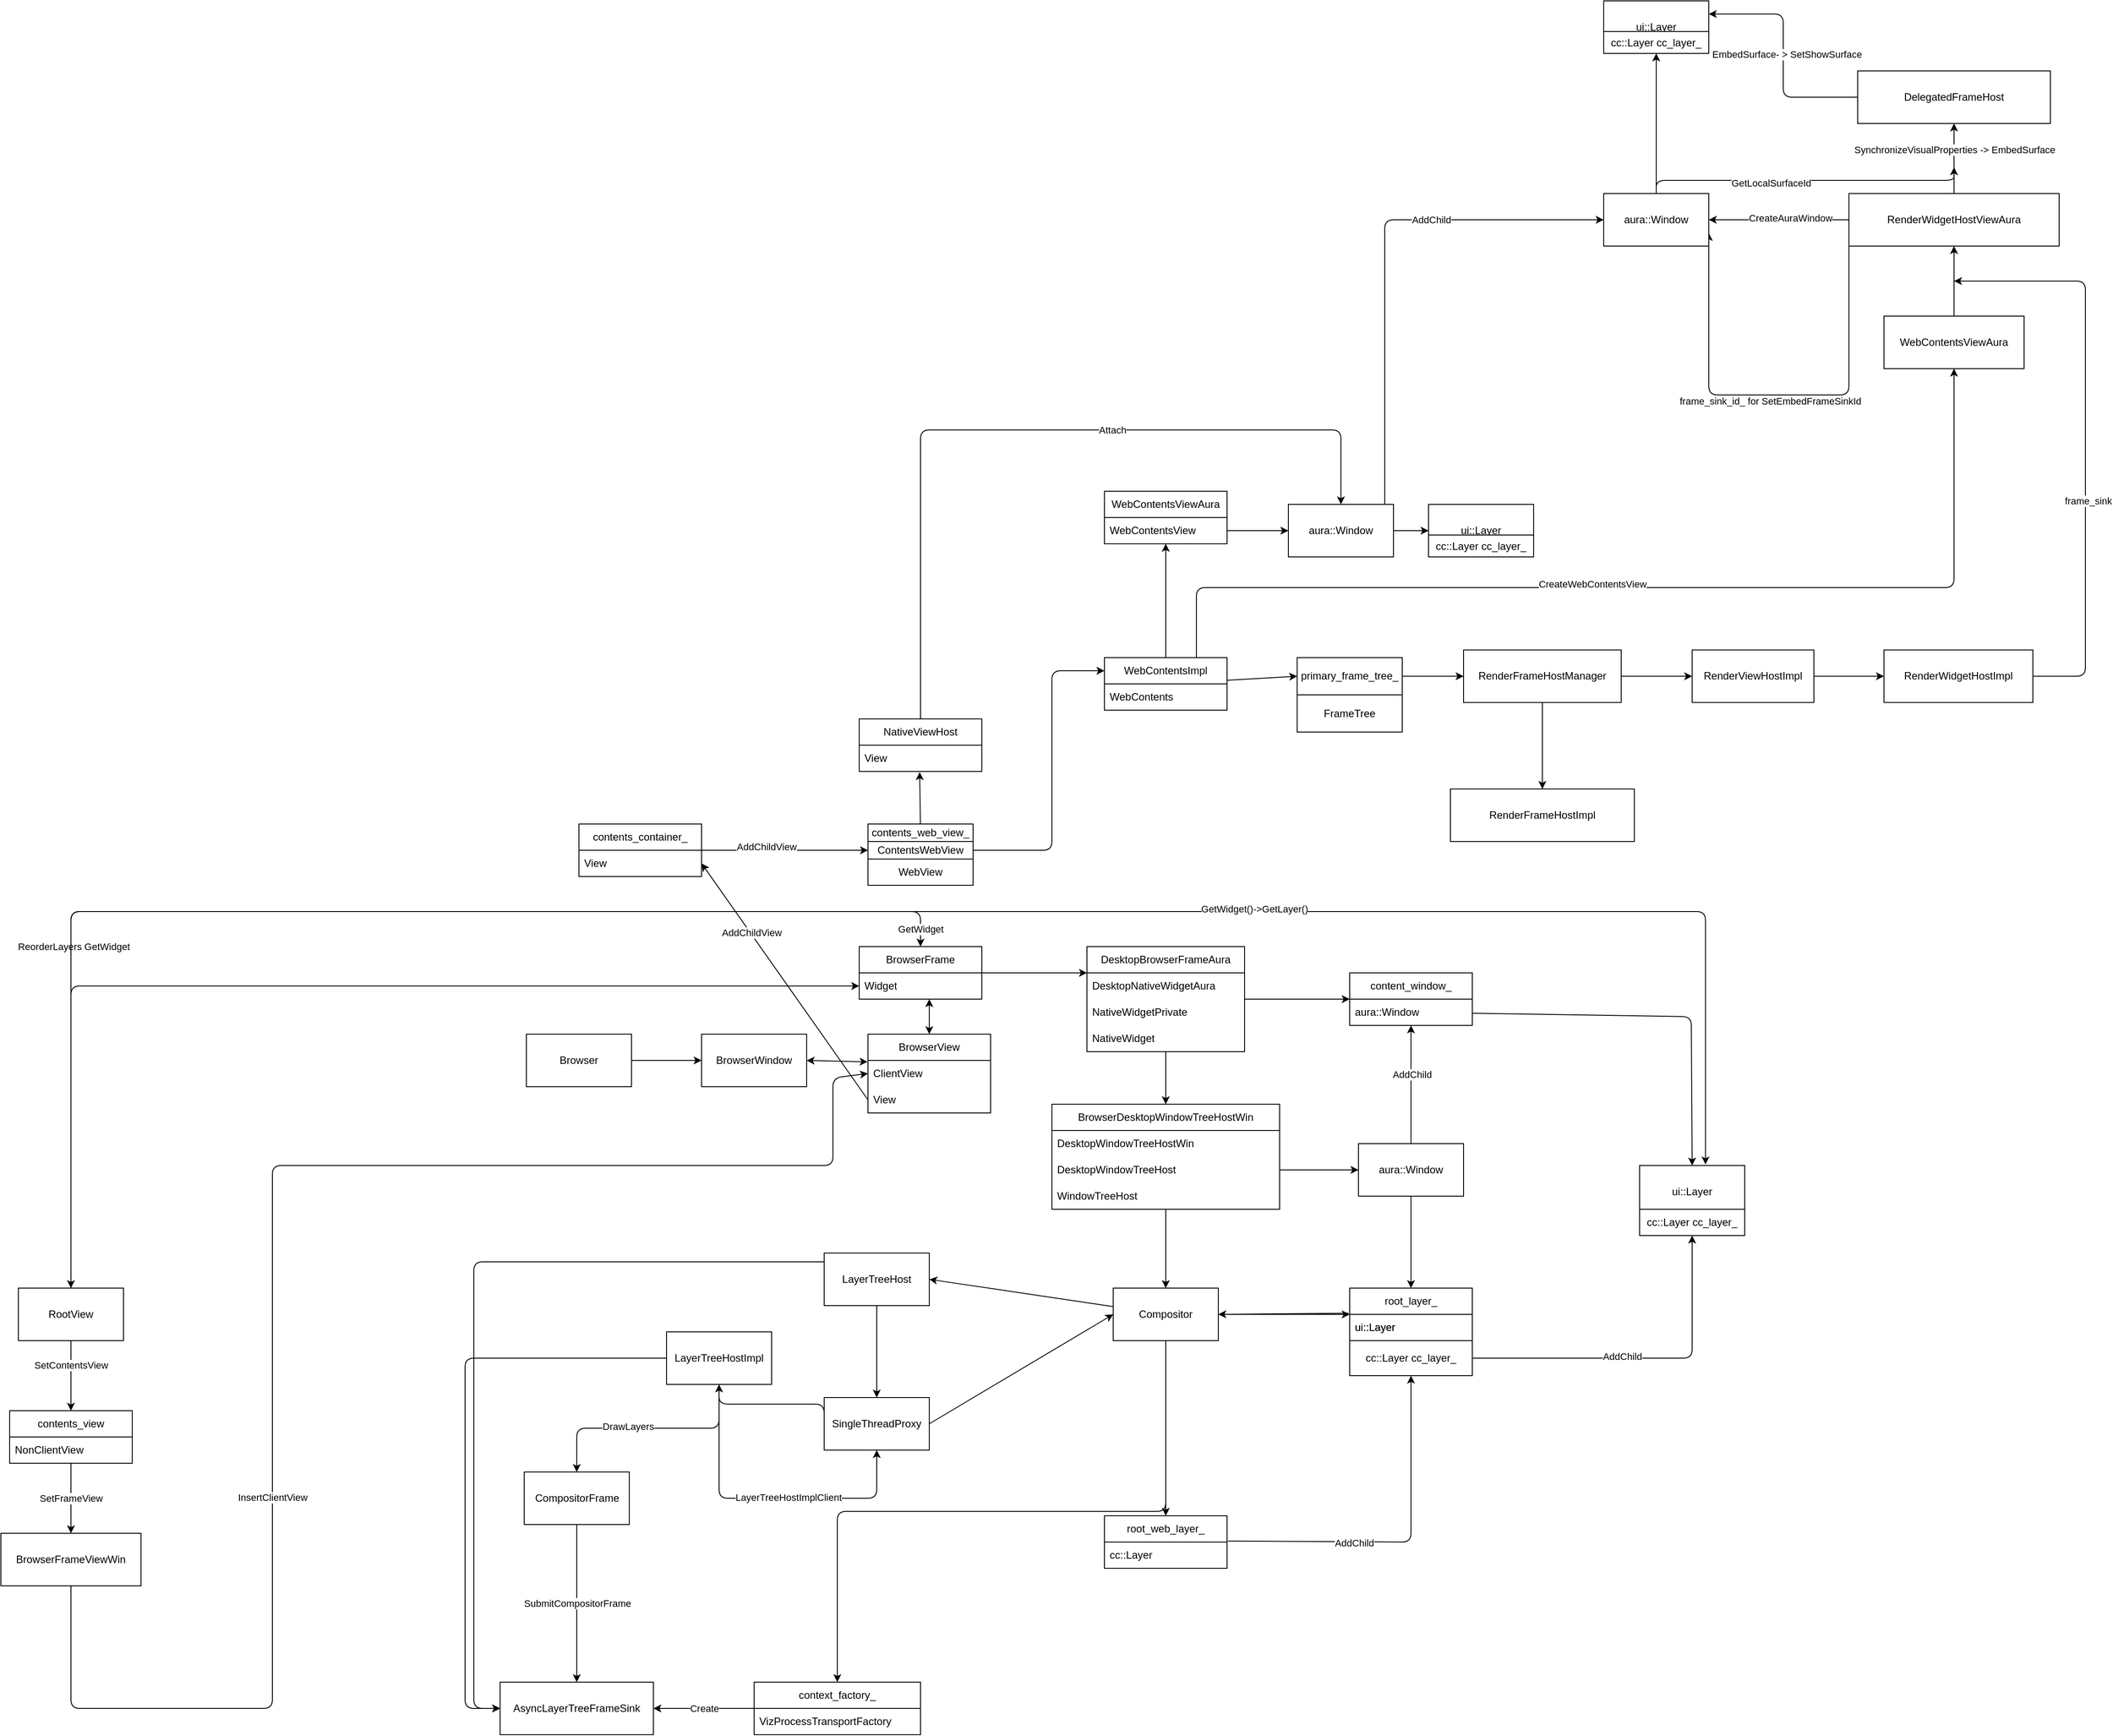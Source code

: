 <mxfile>
    <diagram id="i8oAYvoEwji6KUJwt9vs" name="第 1 页">
        <mxGraphModel dx="2300" dy="2316" grid="1" gridSize="10" guides="1" tooltips="1" connect="1" arrows="1" fold="1" page="1" pageScale="1" pageWidth="827" pageHeight="1169" math="0" shadow="0">
            <root>
                <mxCell id="0"/>
                <mxCell id="1" parent="0"/>
                <mxCell id="2" value="BrowserWindow" style="rounded=0;whiteSpace=wrap;html=1;" parent="1" vertex="1">
                    <mxGeometry x="50" y="170" width="120" height="60" as="geometry"/>
                </mxCell>
                <mxCell id="29" style="edgeStyle=none;html=1;entryX=1;entryY=0.5;entryDx=0;entryDy=0;" parent="1" source="3" target="6" edge="1">
                    <mxGeometry relative="1" as="geometry"/>
                </mxCell>
                <mxCell id="39" style="edgeStyle=none;html=1;" parent="1" source="3" target="35" edge="1">
                    <mxGeometry relative="1" as="geometry"/>
                </mxCell>
                <mxCell id="44" style="edgeStyle=none;html=1;entryX=0.5;entryY=0;entryDx=0;entryDy=0;exitX=0.5;exitY=1;exitDx=0;exitDy=0;" parent="1" source="3" target="40" edge="1">
                    <mxGeometry relative="1" as="geometry">
                        <Array as="points"/>
                    </mxGeometry>
                </mxCell>
                <mxCell id="128" style="edgeStyle=elbowEdgeStyle;elbow=vertical;html=1;" parent="1" source="3" target="123" edge="1">
                    <mxGeometry relative="1" as="geometry"/>
                </mxCell>
                <mxCell id="3" value="Compositor" style="rounded=0;whiteSpace=wrap;html=1;" parent="1" vertex="1">
                    <mxGeometry x="520" y="460" width="120" height="60" as="geometry"/>
                </mxCell>
                <mxCell id="5" value="" style="endArrow=classic;startArrow=classic;html=1;exitX=1;exitY=0.5;exitDx=0;exitDy=0;entryX=-0.003;entryY=0.351;entryDx=0;entryDy=0;entryPerimeter=0;" parent="1" source="2" target="141" edge="1">
                    <mxGeometry width="50" height="50" relative="1" as="geometry">
                        <mxPoint x="340" y="300" as="sourcePoint"/>
                        <mxPoint x="240" y="220" as="targetPoint"/>
                    </mxGeometry>
                </mxCell>
                <mxCell id="32" style="edgeStyle=none;html=1;entryX=0.5;entryY=0;entryDx=0;entryDy=0;" parent="1" source="6" target="31" edge="1">
                    <mxGeometry relative="1" as="geometry"/>
                </mxCell>
                <mxCell id="131" style="edgeStyle=elbowEdgeStyle;elbow=vertical;html=1;" parent="1" source="6" target="129" edge="1">
                    <mxGeometry relative="1" as="geometry">
                        <Array as="points">
                            <mxPoint x="-210" y="430"/>
                            <mxPoint x="50" y="370"/>
                        </Array>
                    </mxGeometry>
                </mxCell>
                <mxCell id="6" value="LayerTreeHost" style="rounded=0;whiteSpace=wrap;html=1;" parent="1" vertex="1">
                    <mxGeometry x="190" y="420" width="120" height="60" as="geometry"/>
                </mxCell>
                <mxCell id="12" value="BrowserFrame" style="swimlane;fontStyle=0;childLayout=stackLayout;horizontal=1;startSize=30;horizontalStack=0;resizeParent=1;resizeParentMax=0;resizeLast=0;collapsible=1;marginBottom=0;whiteSpace=wrap;html=1;" parent="1" vertex="1">
                    <mxGeometry x="230" y="70" width="140" height="60" as="geometry"/>
                </mxCell>
                <mxCell id="13" value="Widget" style="text;strokeColor=none;fillColor=none;align=left;verticalAlign=middle;spacingLeft=4;spacingRight=4;overflow=hidden;points=[[0,0.5],[1,0.5]];portConstraint=eastwest;rotatable=0;whiteSpace=wrap;html=1;" parent="12" vertex="1">
                    <mxGeometry y="30" width="140" height="30" as="geometry"/>
                </mxCell>
                <mxCell id="88" style="edgeStyle=none;html=1;entryX=0.5;entryY=0;entryDx=0;entryDy=0;" parent="1" source="16" target="21" edge="1">
                    <mxGeometry relative="1" as="geometry"/>
                </mxCell>
                <mxCell id="93" style="edgeStyle=none;html=1;entryX=0;entryY=0.5;entryDx=0;entryDy=0;" parent="1" source="16" target="89" edge="1">
                    <mxGeometry relative="1" as="geometry"/>
                </mxCell>
                <mxCell id="16" value="DesktopBrowserFrameAura" style="swimlane;fontStyle=0;childLayout=stackLayout;horizontal=1;startSize=30;horizontalStack=0;resizeParent=1;resizeParentMax=0;resizeLast=0;collapsible=1;marginBottom=0;whiteSpace=wrap;html=1;" parent="1" vertex="1">
                    <mxGeometry x="490" y="70" width="180" height="120" as="geometry"/>
                </mxCell>
                <mxCell id="17" value="DesktopNativeWidgetAura" style="text;strokeColor=none;fillColor=none;align=left;verticalAlign=middle;spacingLeft=4;spacingRight=4;overflow=hidden;points=[[0,0.5],[1,0.5]];portConstraint=eastwest;rotatable=0;whiteSpace=wrap;html=1;" parent="16" vertex="1">
                    <mxGeometry y="30" width="180" height="30" as="geometry"/>
                </mxCell>
                <mxCell id="18" value="NativeWidgetPrivate" style="text;strokeColor=none;fillColor=none;align=left;verticalAlign=middle;spacingLeft=4;spacingRight=4;overflow=hidden;points=[[0,0.5],[1,0.5]];portConstraint=eastwest;rotatable=0;whiteSpace=wrap;html=1;" parent="16" vertex="1">
                    <mxGeometry y="60" width="180" height="30" as="geometry"/>
                </mxCell>
                <mxCell id="19" value="NativeWidget" style="text;strokeColor=none;fillColor=none;align=left;verticalAlign=middle;spacingLeft=4;spacingRight=4;overflow=hidden;points=[[0,0.5],[1,0.5]];portConstraint=eastwest;rotatable=0;whiteSpace=wrap;html=1;" parent="16" vertex="1">
                    <mxGeometry y="90" width="180" height="30" as="geometry"/>
                </mxCell>
                <mxCell id="20" value="" style="endArrow=classic;html=1;exitX=1;exitY=0.5;exitDx=0;exitDy=0;entryX=0;entryY=0.25;entryDx=0;entryDy=0;" parent="1" source="12" target="16" edge="1">
                    <mxGeometry width="50" height="50" relative="1" as="geometry">
                        <mxPoint x="340" y="90" as="sourcePoint"/>
                        <mxPoint x="390" y="40" as="targetPoint"/>
                    </mxGeometry>
                </mxCell>
                <mxCell id="21" value="BrowserDesktopWindowTreeHostWin" style="swimlane;fontStyle=0;childLayout=stackLayout;horizontal=1;startSize=30;horizontalStack=0;resizeParent=1;resizeParentMax=0;resizeLast=0;collapsible=1;marginBottom=0;whiteSpace=wrap;html=1;" parent="1" vertex="1">
                    <mxGeometry x="450" y="250" width="260" height="120" as="geometry"/>
                </mxCell>
                <mxCell id="22" value="DesktopWindowTreeHostWin" style="text;strokeColor=none;fillColor=none;align=left;verticalAlign=middle;spacingLeft=4;spacingRight=4;overflow=hidden;points=[[0,0.5],[1,0.5]];portConstraint=eastwest;rotatable=0;whiteSpace=wrap;html=1;" parent="21" vertex="1">
                    <mxGeometry y="30" width="260" height="30" as="geometry"/>
                </mxCell>
                <mxCell id="23" value="DesktopWindowTreeHost" style="text;strokeColor=none;fillColor=none;align=left;verticalAlign=middle;spacingLeft=4;spacingRight=4;overflow=hidden;points=[[0,0.5],[1,0.5]];portConstraint=eastwest;rotatable=0;whiteSpace=wrap;html=1;" parent="21" vertex="1">
                    <mxGeometry y="60" width="260" height="30" as="geometry"/>
                </mxCell>
                <mxCell id="24" value="WindowTreeHost" style="text;strokeColor=none;fillColor=none;align=left;verticalAlign=middle;spacingLeft=4;spacingRight=4;overflow=hidden;points=[[0,0.5],[1,0.5]];portConstraint=eastwest;rotatable=0;whiteSpace=wrap;html=1;" parent="21" vertex="1">
                    <mxGeometry y="90" width="260" height="30" as="geometry"/>
                </mxCell>
                <mxCell id="28" style="edgeStyle=none;html=1;entryX=0.5;entryY=0;entryDx=0;entryDy=0;" parent="1" source="24" target="3" edge="1">
                    <mxGeometry relative="1" as="geometry"/>
                </mxCell>
                <mxCell id="33" style="edgeStyle=none;html=1;exitX=1;exitY=0.5;exitDx=0;exitDy=0;entryX=0;entryY=0.5;entryDx=0;entryDy=0;" parent="1" source="31" target="3" edge="1">
                    <mxGeometry relative="1" as="geometry"/>
                </mxCell>
                <mxCell id="118" style="edgeStyle=elbowEdgeStyle;elbow=vertical;html=1;exitX=0;exitY=0.5;exitDx=0;exitDy=0;entryX=0.5;entryY=1;entryDx=0;entryDy=0;" parent="1" source="31" target="117" edge="1">
                    <mxGeometry relative="1" as="geometry"/>
                </mxCell>
                <mxCell id="31" value="SingleThreadProxy" style="rounded=0;whiteSpace=wrap;html=1;" parent="1" vertex="1">
                    <mxGeometry x="190" y="585" width="120" height="60" as="geometry"/>
                </mxCell>
                <mxCell id="40" value="root_web_layer_" style="swimlane;fontStyle=0;childLayout=stackLayout;horizontal=1;startSize=30;horizontalStack=0;resizeParent=1;resizeParentMax=0;resizeLast=0;collapsible=1;marginBottom=0;whiteSpace=wrap;html=1;" parent="1" vertex="1">
                    <mxGeometry x="510" y="720" width="140" height="60" as="geometry"/>
                </mxCell>
                <mxCell id="41" value="cc::Layer" style="text;strokeColor=none;fillColor=none;align=left;verticalAlign=middle;spacingLeft=4;spacingRight=4;overflow=hidden;points=[[0,0.5],[1,0.5]];portConstraint=eastwest;rotatable=0;whiteSpace=wrap;html=1;" parent="40" vertex="1">
                    <mxGeometry y="30" width="140" height="30" as="geometry"/>
                </mxCell>
                <mxCell id="49" value="" style="group" parent="1" vertex="1" connectable="0">
                    <mxGeometry x="790" y="460" width="140" height="120" as="geometry"/>
                </mxCell>
                <mxCell id="35" value="root_layer_" style="swimlane;fontStyle=0;childLayout=stackLayout;horizontal=1;startSize=30;horizontalStack=0;resizeParent=1;resizeParentMax=0;resizeLast=0;collapsible=1;marginBottom=0;whiteSpace=wrap;html=1;" parent="49" vertex="1">
                    <mxGeometry width="140" height="60" as="geometry"/>
                </mxCell>
                <mxCell id="36" value="ui::Layer" style="text;strokeColor=none;fillColor=none;align=left;verticalAlign=middle;spacingLeft=4;spacingRight=4;overflow=hidden;points=[[0,0.5],[1,0.5]];portConstraint=eastwest;rotatable=0;whiteSpace=wrap;html=1;" parent="35" vertex="1">
                    <mxGeometry y="30" width="140" height="30" as="geometry"/>
                </mxCell>
                <mxCell id="47" value="cc::Layer cc_layer_" style="rounded=0;whiteSpace=wrap;html=1;" parent="49" vertex="1">
                    <mxGeometry y="60" width="140" height="40" as="geometry"/>
                </mxCell>
                <mxCell id="48" value="ui::Layer" style="text;strokeColor=none;fillColor=none;align=left;verticalAlign=middle;spacingLeft=4;spacingRight=4;overflow=hidden;points=[[0,0.5],[1,0.5]];portConstraint=eastwest;rotatable=0;whiteSpace=wrap;html=1;" parent="49" vertex="1">
                    <mxGeometry y="30" width="140" height="30" as="geometry"/>
                </mxCell>
                <mxCell id="52" style="edgeStyle=none;html=1;exitX=1.007;exitY=-0.039;exitDx=0;exitDy=0;exitPerimeter=0;" parent="1" source="41" target="47" edge="1">
                    <mxGeometry relative="1" as="geometry">
                        <mxPoint x="520" y="730" as="sourcePoint"/>
                        <Array as="points">
                            <mxPoint x="860" y="750"/>
                        </Array>
                    </mxGeometry>
                </mxCell>
                <mxCell id="99" value="AddChild" style="edgeLabel;html=1;align=center;verticalAlign=middle;resizable=0;points=[];" parent="52" vertex="1" connectable="0">
                    <mxGeometry x="-0.277" y="-1" relative="1" as="geometry">
                        <mxPoint as="offset"/>
                    </mxGeometry>
                </mxCell>
                <mxCell id="61" style="edgeStyle=none;html=1;entryX=0;entryY=0.5;entryDx=0;entryDy=0;" parent="1" source="53" target="57" edge="1">
                    <mxGeometry relative="1" as="geometry"/>
                </mxCell>
                <mxCell id="81" style="edgeStyle=none;html=1;entryX=0.5;entryY=1;entryDx=0;entryDy=0;" parent="1" source="53" target="77" edge="1">
                    <mxGeometry relative="1" as="geometry"/>
                </mxCell>
                <mxCell id="198" style="edgeStyle=orthogonalEdgeStyle;html=1;entryX=0.5;entryY=1;entryDx=0;entryDy=0;exitX=0.75;exitY=0;exitDx=0;exitDy=0;" parent="1" source="53" target="197" edge="1">
                    <mxGeometry relative="1" as="geometry">
                        <Array as="points">
                            <mxPoint x="615" y="-340"/>
                            <mxPoint x="1480" y="-340"/>
                        </Array>
                    </mxGeometry>
                </mxCell>
                <mxCell id="199" value="CreateWebContentsView" style="edgeLabel;html=1;align=center;verticalAlign=middle;resizable=0;points=[];" parent="198" vertex="1" connectable="0">
                    <mxGeometry x="-0.11" y="4" relative="1" as="geometry">
                        <mxPoint as="offset"/>
                    </mxGeometry>
                </mxCell>
                <mxCell id="53" value="WebContentsImpl" style="swimlane;fontStyle=0;childLayout=stackLayout;horizontal=1;startSize=30;horizontalStack=0;resizeParent=1;resizeParentMax=0;resizeLast=0;collapsible=1;marginBottom=0;whiteSpace=wrap;html=1;" parent="1" vertex="1">
                    <mxGeometry x="510" y="-260" width="140" height="60" as="geometry"/>
                </mxCell>
                <mxCell id="54" value="WebContents" style="text;strokeColor=none;fillColor=none;align=left;verticalAlign=middle;spacingLeft=4;spacingRight=4;overflow=hidden;points=[[0,0.5],[1,0.5]];portConstraint=eastwest;rotatable=0;whiteSpace=wrap;html=1;" parent="53" vertex="1">
                    <mxGeometry y="30" width="140" height="30" as="geometry"/>
                </mxCell>
                <mxCell id="60" value="" style="group" parent="1" vertex="1" connectable="0">
                    <mxGeometry x="730" y="-260" width="120" height="85" as="geometry"/>
                </mxCell>
                <mxCell id="57" value="primary_frame_tree_" style="rounded=0;whiteSpace=wrap;html=1;" parent="60" vertex="1">
                    <mxGeometry width="120" height="42.5" as="geometry"/>
                </mxCell>
                <mxCell id="59" value="FrameTree" style="rounded=0;whiteSpace=wrap;html=1;" parent="60" vertex="1">
                    <mxGeometry y="42.5" width="120" height="42.5" as="geometry"/>
                </mxCell>
                <mxCell id="65" style="edgeStyle=none;html=1;entryX=0;entryY=0.5;entryDx=0;entryDy=0;" parent="1" source="62" target="64" edge="1">
                    <mxGeometry relative="1" as="geometry"/>
                </mxCell>
                <mxCell id="69" style="edgeStyle=none;html=1;exitX=0.5;exitY=1;exitDx=0;exitDy=0;entryX=0.5;entryY=0;entryDx=0;entryDy=0;" parent="1" source="62" target="68" edge="1">
                    <mxGeometry relative="1" as="geometry"/>
                </mxCell>
                <mxCell id="62" value="RenderFrameHostManager" style="rounded=0;whiteSpace=wrap;html=1;" parent="1" vertex="1">
                    <mxGeometry x="920" y="-268.75" width="180" height="60" as="geometry"/>
                </mxCell>
                <mxCell id="63" style="edgeStyle=none;html=1;" parent="1" source="57" target="62" edge="1">
                    <mxGeometry relative="1" as="geometry"/>
                </mxCell>
                <mxCell id="67" style="edgeStyle=none;html=1;entryX=0;entryY=0.5;entryDx=0;entryDy=0;" parent="1" source="64" target="66" edge="1">
                    <mxGeometry relative="1" as="geometry"/>
                </mxCell>
                <mxCell id="64" value="RenderViewHostImpl" style="whiteSpace=wrap;html=1;" parent="1" vertex="1">
                    <mxGeometry x="1181" y="-268.75" width="139" height="60" as="geometry"/>
                </mxCell>
                <mxCell id="204" style="edgeStyle=elbowEdgeStyle;html=1;" parent="1" source="66" edge="1">
                    <mxGeometry relative="1" as="geometry">
                        <mxPoint x="1480" y="-690" as="targetPoint"/>
                        <Array as="points">
                            <mxPoint x="1630" y="-480"/>
                        </Array>
                    </mxGeometry>
                </mxCell>
                <mxCell id="205" value="frame_sink" style="edgeLabel;html=1;align=center;verticalAlign=middle;resizable=0;points=[];" parent="204" vertex="1" connectable="0">
                    <mxGeometry x="-0.21" y="-3" relative="1" as="geometry">
                        <mxPoint as="offset"/>
                    </mxGeometry>
                </mxCell>
                <mxCell id="66" value="RenderWidgetHostImpl" style="whiteSpace=wrap;html=1;" parent="1" vertex="1">
                    <mxGeometry x="1400" y="-268.75" width="170" height="60" as="geometry"/>
                </mxCell>
                <mxCell id="68" value="RenderFrameHostImpl" style="whiteSpace=wrap;html=1;" parent="1" vertex="1">
                    <mxGeometry x="905" y="-110" width="210" height="60" as="geometry"/>
                </mxCell>
                <mxCell id="75" style="edgeStyle=none;html=1;entryX=0;entryY=0.25;entryDx=0;entryDy=0;" parent="1" source="71" target="53" edge="1">
                    <mxGeometry relative="1" as="geometry">
                        <Array as="points">
                            <mxPoint x="450" y="-40"/>
                            <mxPoint x="450" y="-245"/>
                        </Array>
                    </mxGeometry>
                </mxCell>
                <mxCell id="77" value="WebContentsViewAura" style="swimlane;fontStyle=0;childLayout=stackLayout;horizontal=1;startSize=30;horizontalStack=0;resizeParent=1;resizeParentMax=0;resizeLast=0;collapsible=1;marginBottom=0;whiteSpace=wrap;html=1;" parent="1" vertex="1">
                    <mxGeometry x="510" y="-450" width="140" height="60" as="geometry"/>
                </mxCell>
                <mxCell id="78" value="WebContentsView" style="text;strokeColor=none;fillColor=none;align=left;verticalAlign=middle;spacingLeft=4;spacingRight=4;overflow=hidden;points=[[0,0.5],[1,0.5]];portConstraint=eastwest;rotatable=0;whiteSpace=wrap;html=1;" parent="77" vertex="1">
                    <mxGeometry y="30" width="140" height="30" as="geometry"/>
                </mxCell>
                <mxCell id="85" style="edgeStyle=none;html=1;entryX=0;entryY=0.5;entryDx=0;entryDy=0;" parent="1" source="82" target="84" edge="1">
                    <mxGeometry relative="1" as="geometry"/>
                </mxCell>
                <mxCell id="210" style="edgeStyle=elbowEdgeStyle;html=1;entryX=0;entryY=0.5;entryDx=0;entryDy=0;" parent="1" source="82" target="206" edge="1">
                    <mxGeometry relative="1" as="geometry">
                        <Array as="points">
                            <mxPoint x="830" y="-580"/>
                        </Array>
                    </mxGeometry>
                </mxCell>
                <mxCell id="211" value="AddChild" style="edgeLabel;html=1;align=center;verticalAlign=middle;resizable=0;points=[];" parent="210" vertex="1" connectable="0">
                    <mxGeometry x="0.314" relative="1" as="geometry">
                        <mxPoint as="offset"/>
                    </mxGeometry>
                </mxCell>
                <mxCell id="82" value="aura::Window" style="whiteSpace=wrap;html=1;" parent="1" vertex="1">
                    <mxGeometry x="720" y="-435" width="120" height="60" as="geometry"/>
                </mxCell>
                <mxCell id="83" style="edgeStyle=none;html=1;entryX=0;entryY=0.5;entryDx=0;entryDy=0;" parent="1" source="78" target="82" edge="1">
                    <mxGeometry relative="1" as="geometry"/>
                </mxCell>
                <mxCell id="84" value="ui::Layer" style="whiteSpace=wrap;html=1;" parent="1" vertex="1">
                    <mxGeometry x="880" y="-435" width="120" height="60" as="geometry"/>
                </mxCell>
                <mxCell id="87" style="edgeStyle=none;html=1;entryX=0;entryY=0.5;entryDx=0;entryDy=0;" parent="1" source="86" target="2" edge="1">
                    <mxGeometry relative="1" as="geometry"/>
                </mxCell>
                <mxCell id="86" value="Browser" style="whiteSpace=wrap;html=1;" parent="1" vertex="1">
                    <mxGeometry x="-150" y="170" width="120" height="60" as="geometry"/>
                </mxCell>
                <mxCell id="89" value="content_window_" style="swimlane;fontStyle=0;childLayout=stackLayout;horizontal=1;startSize=30;horizontalStack=0;resizeParent=1;resizeParentMax=0;resizeLast=0;collapsible=1;marginBottom=0;whiteSpace=wrap;html=1;" parent="1" vertex="1">
                    <mxGeometry x="790" y="100" width="140" height="60" as="geometry"/>
                </mxCell>
                <mxCell id="90" value="aura::Window" style="text;strokeColor=none;fillColor=none;align=left;verticalAlign=middle;spacingLeft=4;spacingRight=4;overflow=hidden;points=[[0,0.5],[1,0.5]];portConstraint=eastwest;rotatable=0;whiteSpace=wrap;html=1;" parent="89" vertex="1">
                    <mxGeometry y="30" width="140" height="30" as="geometry"/>
                </mxCell>
                <mxCell id="96" style="edgeStyle=none;html=1;exitX=0.5;exitY=0;exitDx=0;exitDy=0;" parent="1" source="94" target="90" edge="1">
                    <mxGeometry relative="1" as="geometry"/>
                </mxCell>
                <mxCell id="97" value="AddChild" style="edgeLabel;html=1;align=center;verticalAlign=middle;resizable=0;points=[];" parent="96" vertex="1" connectable="0">
                    <mxGeometry x="0.171" y="-1" relative="1" as="geometry">
                        <mxPoint as="offset"/>
                    </mxGeometry>
                </mxCell>
                <mxCell id="100" style="edgeStyle=none;html=1;entryX=0.5;entryY=0;entryDx=0;entryDy=0;" parent="1" source="94" target="35" edge="1">
                    <mxGeometry relative="1" as="geometry"/>
                </mxCell>
                <mxCell id="94" value="aura::Window" style="whiteSpace=wrap;html=1;" parent="1" vertex="1">
                    <mxGeometry x="800" y="295" width="120" height="60" as="geometry"/>
                </mxCell>
                <mxCell id="95" style="edgeStyle=none;html=1;entryX=0;entryY=0.5;entryDx=0;entryDy=0;" parent="1" source="23" target="94" edge="1">
                    <mxGeometry relative="1" as="geometry"/>
                </mxCell>
                <mxCell id="101" style="edgeStyle=none;html=1;entryX=1;entryY=0.5;entryDx=0;entryDy=0;exitX=-0.01;exitY=-0.045;exitDx=0;exitDy=0;exitPerimeter=0;" parent="1" source="48" target="3" edge="1">
                    <mxGeometry relative="1" as="geometry"/>
                </mxCell>
                <mxCell id="106" style="edgeStyle=none;html=1;entryX=0.5;entryY=0;entryDx=0;entryDy=0;" parent="1" source="90" target="105" edge="1">
                    <mxGeometry relative="1" as="geometry">
                        <Array as="points">
                            <mxPoint x="1180" y="150"/>
                        </Array>
                    </mxGeometry>
                </mxCell>
                <mxCell id="108" value="" style="group" parent="1" vertex="1" connectable="0">
                    <mxGeometry x="1121" y="320" width="120" height="80" as="geometry"/>
                </mxCell>
                <mxCell id="105" value="ui::Layer" style="whiteSpace=wrap;html=1;" parent="108" vertex="1">
                    <mxGeometry width="120" height="60" as="geometry"/>
                </mxCell>
                <mxCell id="107" value="cc::Layer cc_layer_" style="rounded=0;whiteSpace=wrap;html=1;" parent="108" vertex="1">
                    <mxGeometry y="50" width="120" height="30" as="geometry"/>
                </mxCell>
                <mxCell id="109" style="edgeStyle=none;html=1;entryX=0.5;entryY=1;entryDx=0;entryDy=0;" parent="1" source="47" target="107" edge="1">
                    <mxGeometry relative="1" as="geometry">
                        <Array as="points">
                            <mxPoint x="1181" y="540"/>
                        </Array>
                    </mxGeometry>
                </mxCell>
                <mxCell id="110" value="AddChild" style="edgeLabel;html=1;align=center;verticalAlign=middle;resizable=0;points=[];" parent="109" vertex="1" connectable="0">
                    <mxGeometry x="-0.133" y="2" relative="1" as="geometry">
                        <mxPoint x="1" as="offset"/>
                    </mxGeometry>
                </mxCell>
                <mxCell id="112" value="cc::Layer cc_layer_" style="rounded=0;whiteSpace=wrap;html=1;" parent="1" vertex="1">
                    <mxGeometry x="880" y="-400" width="120" height="25" as="geometry"/>
                </mxCell>
                <mxCell id="120" style="edgeStyle=elbowEdgeStyle;elbow=vertical;html=1;entryX=0.5;entryY=1;entryDx=0;entryDy=0;" parent="1" source="117" target="31" edge="1">
                    <mxGeometry relative="1" as="geometry">
                        <Array as="points">
                            <mxPoint x="170" y="700"/>
                        </Array>
                    </mxGeometry>
                </mxCell>
                <mxCell id="121" value="LayerTreeHostImplClient" style="edgeLabel;html=1;align=center;verticalAlign=middle;resizable=0;points=[];" parent="120" vertex="1" connectable="0">
                    <mxGeometry x="0.144" y="1" relative="1" as="geometry">
                        <mxPoint as="offset"/>
                    </mxGeometry>
                </mxCell>
                <mxCell id="132" style="edgeStyle=elbowEdgeStyle;elbow=vertical;html=1;exitX=0;exitY=0.5;exitDx=0;exitDy=0;entryX=0;entryY=0.5;entryDx=0;entryDy=0;" parent="1" source="117" target="129" edge="1">
                    <mxGeometry relative="1" as="geometry">
                        <Array as="points">
                            <mxPoint x="-220" y="770"/>
                            <mxPoint x="20" y="690"/>
                            <mxPoint x="-30" y="690"/>
                        </Array>
                    </mxGeometry>
                </mxCell>
                <mxCell id="135" value="" style="edgeStyle=elbowEdgeStyle;elbow=vertical;html=1;" parent="1" source="117" target="134" edge="1">
                    <mxGeometry relative="1" as="geometry"/>
                </mxCell>
                <mxCell id="136" value="DrawLayers" style="edgeLabel;html=1;align=center;verticalAlign=middle;resizable=0;points=[];" parent="135" vertex="1" connectable="0">
                    <mxGeometry x="0.175" y="-2" relative="1" as="geometry">
                        <mxPoint as="offset"/>
                    </mxGeometry>
                </mxCell>
                <mxCell id="117" value="LayerTreeHostImpl" style="rounded=0;whiteSpace=wrap;html=1;" parent="1" vertex="1">
                    <mxGeometry x="10" y="510" width="120" height="60" as="geometry"/>
                </mxCell>
                <mxCell id="130" value="Create" style="edgeStyle=elbowEdgeStyle;elbow=vertical;html=1;" parent="1" source="123" target="129" edge="1">
                    <mxGeometry relative="1" as="geometry"/>
                </mxCell>
                <mxCell id="123" value="context_factory_" style="swimlane;fontStyle=0;childLayout=stackLayout;horizontal=1;startSize=30;horizontalStack=0;resizeParent=1;resizeParentMax=0;resizeLast=0;collapsible=1;marginBottom=0;whiteSpace=wrap;html=1;" parent="1" vertex="1">
                    <mxGeometry x="110" y="910" width="190" height="60" as="geometry"/>
                </mxCell>
                <mxCell id="124" value="VizProcessTransportFactory" style="text;strokeColor=none;fillColor=none;align=left;verticalAlign=middle;spacingLeft=4;spacingRight=4;overflow=hidden;points=[[0,0.5],[1,0.5]];portConstraint=eastwest;rotatable=0;whiteSpace=wrap;html=1;" parent="123" vertex="1">
                    <mxGeometry y="30" width="190" height="30" as="geometry"/>
                </mxCell>
                <mxCell id="129" value="AsyncLayerTreeFrameSink" style="whiteSpace=wrap;html=1;fontStyle=0;startSize=30;" parent="1" vertex="1">
                    <mxGeometry x="-180" y="910" width="175" height="60" as="geometry"/>
                </mxCell>
                <mxCell id="137" value="SubmitCompositorFrame" style="edgeStyle=elbowEdgeStyle;elbow=vertical;html=1;exitX=0.5;exitY=1;exitDx=0;exitDy=0;" parent="1" source="134" target="129" edge="1">
                    <mxGeometry relative="1" as="geometry"/>
                </mxCell>
                <mxCell id="134" value="CompositorFrame" style="whiteSpace=wrap;html=1;rounded=0;" parent="1" vertex="1">
                    <mxGeometry x="-152.5" y="670" width="120" height="60" as="geometry"/>
                </mxCell>
                <mxCell id="141" value="BrowserView" style="swimlane;fontStyle=0;childLayout=stackLayout;horizontal=1;startSize=30;horizontalStack=0;resizeParent=1;resizeParentMax=0;resizeLast=0;collapsible=1;marginBottom=0;whiteSpace=wrap;html=1;" parent="1" vertex="1">
                    <mxGeometry x="240" y="170" width="140" height="90" as="geometry"/>
                </mxCell>
                <mxCell id="142" value="ClientView" style="text;strokeColor=none;fillColor=none;align=left;verticalAlign=middle;spacingLeft=4;spacingRight=4;overflow=hidden;points=[[0,0.5],[1,0.5]];portConstraint=eastwest;rotatable=0;whiteSpace=wrap;html=1;" parent="141" vertex="1">
                    <mxGeometry y="30" width="140" height="30" as="geometry"/>
                </mxCell>
                <mxCell id="143" value="View" style="text;strokeColor=none;fillColor=none;align=left;verticalAlign=middle;spacingLeft=4;spacingRight=4;overflow=hidden;points=[[0,0.5],[1,0.5]];portConstraint=eastwest;rotatable=0;whiteSpace=wrap;html=1;" parent="141" vertex="1">
                    <mxGeometry y="60" width="140" height="30" as="geometry"/>
                </mxCell>
                <mxCell id="150" value="" style="edgeStyle=none;html=1;" parent="1" source="147" edge="1">
                    <mxGeometry relative="1" as="geometry">
                        <mxPoint x="-670" y="600" as="targetPoint"/>
                    </mxGeometry>
                </mxCell>
                <mxCell id="161" value="SetContentsView" style="edgeLabel;html=1;align=center;verticalAlign=middle;resizable=0;points=[];" parent="150" vertex="1" connectable="0">
                    <mxGeometry x="-0.303" relative="1" as="geometry">
                        <mxPoint as="offset"/>
                    </mxGeometry>
                </mxCell>
                <mxCell id="192" style="edgeStyle=elbowEdgeStyle;elbow=vertical;html=1;exitX=0.5;exitY=0;exitDx=0;exitDy=0;entryX=0.5;entryY=0;entryDx=0;entryDy=0;" parent="1" edge="1">
                    <mxGeometry relative="1" as="geometry">
                        <Array as="points">
                            <mxPoint x="100" y="30"/>
                        </Array>
                        <mxPoint x="-670" y="460" as="sourcePoint"/>
                        <mxPoint x="300" y="70" as="targetPoint"/>
                    </mxGeometry>
                </mxCell>
                <mxCell id="193" value="GetWidget" style="edgeLabel;html=1;align=center;verticalAlign=middle;resizable=0;points=[];" parent="192" vertex="1" connectable="0">
                    <mxGeometry x="-0.327" relative="1" as="geometry">
                        <mxPoint x="915" y="20" as="offset"/>
                    </mxGeometry>
                </mxCell>
                <mxCell id="194" value="ReorderLayers GetWidget" style="edgeLabel;html=1;align=center;verticalAlign=middle;resizable=0;points=[];" parent="192" vertex="1" connectable="0">
                    <mxGeometry x="-0.498" y="-3" relative="1" as="geometry">
                        <mxPoint y="-29" as="offset"/>
                    </mxGeometry>
                </mxCell>
                <mxCell id="147" value="RootView" style="whiteSpace=wrap;html=1;" parent="1" vertex="1">
                    <mxGeometry x="-730" y="460" width="120" height="60" as="geometry"/>
                </mxCell>
                <mxCell id="156" value="SetFrameView" style="edgeStyle=none;html=1;" parent="1" source="151" target="155" edge="1">
                    <mxGeometry relative="1" as="geometry"/>
                </mxCell>
                <mxCell id="151" value="contents_view" style="swimlane;fontStyle=0;childLayout=stackLayout;horizontal=1;startSize=30;horizontalStack=0;resizeParent=1;resizeParentMax=0;resizeLast=0;collapsible=1;marginBottom=0;whiteSpace=wrap;html=1;" parent="1" vertex="1">
                    <mxGeometry x="-740" y="600" width="140" height="60" as="geometry"/>
                </mxCell>
                <mxCell id="152" value="NonClientView" style="text;strokeColor=none;fillColor=none;align=left;verticalAlign=middle;spacingLeft=4;spacingRight=4;overflow=hidden;points=[[0,0.5],[1,0.5]];portConstraint=eastwest;rotatable=0;whiteSpace=wrap;html=1;" parent="151" vertex="1">
                    <mxGeometry y="30" width="140" height="30" as="geometry"/>
                </mxCell>
                <mxCell id="159" style="edgeStyle=none;html=1;entryX=0;entryY=0.5;entryDx=0;entryDy=0;exitX=0.5;exitY=1;exitDx=0;exitDy=0;" parent="1" source="155" target="142" edge="1">
                    <mxGeometry relative="1" as="geometry">
                        <Array as="points">
                            <mxPoint x="-670" y="940"/>
                            <mxPoint x="-440" y="940"/>
                            <mxPoint x="-440" y="320"/>
                            <mxPoint x="200" y="320"/>
                            <mxPoint x="200" y="220"/>
                        </Array>
                    </mxGeometry>
                </mxCell>
                <mxCell id="160" value="InsertClientView" style="edgeLabel;html=1;align=center;verticalAlign=middle;resizable=0;points=[];" parent="159" vertex="1" connectable="0">
                    <mxGeometry x="-0.31" relative="1" as="geometry">
                        <mxPoint as="offset"/>
                    </mxGeometry>
                </mxCell>
                <mxCell id="155" value="BrowserFrameViewWin" style="whiteSpace=wrap;html=1;fontStyle=0;startSize=30;" parent="1" vertex="1">
                    <mxGeometry x="-750" y="740" width="160" height="60" as="geometry"/>
                </mxCell>
                <mxCell id="164" style="edgeStyle=none;html=1;exitX=0;exitY=0.5;exitDx=0;exitDy=0;entryX=1;entryY=0.5;entryDx=0;entryDy=0;" parent="1" source="143" target="166" edge="1">
                    <mxGeometry relative="1" as="geometry">
                        <mxPoint x="50" as="targetPoint"/>
                    </mxGeometry>
                </mxCell>
                <mxCell id="169" value="AddChildView" style="edgeLabel;html=1;align=center;verticalAlign=middle;resizable=0;points=[];" parent="164" vertex="1" connectable="0">
                    <mxGeometry x="0.414" y="-1" relative="1" as="geometry">
                        <mxPoint as="offset"/>
                    </mxGeometry>
                </mxCell>
                <mxCell id="170" style="edgeStyle=none;html=1;entryX=0;entryY=0.5;entryDx=0;entryDy=0;" parent="1" source="165" target="71" edge="1">
                    <mxGeometry relative="1" as="geometry"/>
                </mxCell>
                <mxCell id="171" value="AddChildView" style="edgeLabel;html=1;align=center;verticalAlign=middle;resizable=0;points=[];" parent="170" vertex="1" connectable="0">
                    <mxGeometry x="-0.223" y="4" relative="1" as="geometry">
                        <mxPoint as="offset"/>
                    </mxGeometry>
                </mxCell>
                <mxCell id="165" value="contents_container_" style="swimlane;fontStyle=0;childLayout=stackLayout;horizontal=1;startSize=30;horizontalStack=0;resizeParent=1;resizeParentMax=0;resizeLast=0;collapsible=1;marginBottom=0;whiteSpace=wrap;html=1;" parent="1" vertex="1">
                    <mxGeometry x="-90" y="-70" width="140" height="60" as="geometry"/>
                </mxCell>
                <mxCell id="166" value="View" style="text;strokeColor=none;fillColor=none;align=left;verticalAlign=middle;spacingLeft=4;spacingRight=4;overflow=hidden;points=[[0,0.5],[1,0.5]];portConstraint=eastwest;rotatable=0;whiteSpace=wrap;html=1;" parent="165" vertex="1">
                    <mxGeometry y="30" width="140" height="30" as="geometry"/>
                </mxCell>
                <mxCell id="172" value="" style="endArrow=classic;startArrow=classic;html=1;exitX=0.5;exitY=0;exitDx=0;exitDy=0;" parent="1" source="141" edge="1">
                    <mxGeometry width="50" height="50" relative="1" as="geometry">
                        <mxPoint x="180" y="110" as="sourcePoint"/>
                        <mxPoint x="310" y="130" as="targetPoint"/>
                    </mxGeometry>
                </mxCell>
                <mxCell id="174" value="" style="endArrow=classic;startArrow=classic;html=1;exitX=0.5;exitY=0;exitDx=0;exitDy=0;entryX=0;entryY=0.5;entryDx=0;entryDy=0;edgeStyle=orthogonalEdgeStyle;" parent="1" source="147" target="13" edge="1">
                    <mxGeometry width="50" height="50" relative="1" as="geometry">
                        <mxPoint x="-250" y="220" as="sourcePoint"/>
                        <mxPoint x="-200" y="170" as="targetPoint"/>
                    </mxGeometry>
                </mxCell>
                <mxCell id="177" value="" style="group" parent="1" vertex="1" connectable="0">
                    <mxGeometry x="240" y="-70" width="120" height="130" as="geometry"/>
                </mxCell>
                <mxCell id="73" value="" style="group" parent="177" vertex="1" connectable="0">
                    <mxGeometry width="120" height="130" as="geometry"/>
                </mxCell>
                <mxCell id="71" value="ContentsWebView" style="whiteSpace=wrap;html=1;" parent="73" vertex="1">
                    <mxGeometry width="120" height="60" as="geometry"/>
                </mxCell>
                <mxCell id="72" value="contents_web_view_" style="rounded=0;whiteSpace=wrap;html=1;" parent="73" vertex="1">
                    <mxGeometry width="120" height="20" as="geometry"/>
                </mxCell>
                <mxCell id="176" value="WebView" style="rounded=0;whiteSpace=wrap;html=1;" parent="177" vertex="1">
                    <mxGeometry y="40" width="120" height="30" as="geometry"/>
                </mxCell>
                <mxCell id="181" value="" style="html=1;entryX=0.493;entryY=1.026;entryDx=0;entryDy=0;entryPerimeter=0;" parent="1" source="72" target="187" edge="1">
                    <mxGeometry relative="1" as="geometry">
                        <mxPoint x="340" y="-110" as="targetPoint"/>
                    </mxGeometry>
                </mxCell>
                <mxCell id="190" style="edgeStyle=elbowEdgeStyle;html=1;entryX=0.5;entryY=0;entryDx=0;entryDy=0;elbow=vertical;" parent="1" source="186" target="82" edge="1">
                    <mxGeometry relative="1" as="geometry">
                        <Array as="points">
                            <mxPoint x="530" y="-520"/>
                        </Array>
                    </mxGeometry>
                </mxCell>
                <mxCell id="191" value="Attach" style="edgeLabel;html=1;align=center;verticalAlign=middle;resizable=0;points=[];" parent="190" vertex="1" connectable="0">
                    <mxGeometry x="0.227" relative="1" as="geometry">
                        <mxPoint as="offset"/>
                    </mxGeometry>
                </mxCell>
                <mxCell id="186" value="NativeViewHost" style="swimlane;fontStyle=0;childLayout=stackLayout;horizontal=1;startSize=30;horizontalStack=0;resizeParent=1;resizeParentMax=0;resizeLast=0;collapsible=1;marginBottom=0;whiteSpace=wrap;html=1;" parent="1" vertex="1">
                    <mxGeometry x="230" y="-190" width="140" height="60" as="geometry"/>
                </mxCell>
                <mxCell id="187" value="View" style="text;strokeColor=none;fillColor=none;align=left;verticalAlign=middle;spacingLeft=4;spacingRight=4;overflow=hidden;points=[[0,0.5],[1,0.5]];portConstraint=eastwest;rotatable=0;whiteSpace=wrap;html=1;" parent="186" vertex="1">
                    <mxGeometry y="30" width="140" height="30" as="geometry"/>
                </mxCell>
                <mxCell id="195" value="" style="endArrow=classic;html=1;edgeStyle=elbowEdgeStyle;elbow=vertical;entryX=0.627;entryY=-0.02;entryDx=0;entryDy=0;entryPerimeter=0;" parent="1" target="105" edge="1">
                    <mxGeometry width="50" height="50" relative="1" as="geometry">
                        <mxPoint x="-670" y="450" as="sourcePoint"/>
                        <mxPoint x="-390" y="350" as="targetPoint"/>
                        <Array as="points">
                            <mxPoint x="-550" y="30"/>
                        </Array>
                    </mxGeometry>
                </mxCell>
                <mxCell id="196" value="GetWidget()-&amp;gt;GetLayer()" style="edgeLabel;html=1;align=center;verticalAlign=middle;resizable=0;points=[];" parent="195" vertex="1" connectable="0">
                    <mxGeometry x="0.375" y="3" relative="1" as="geometry">
                        <mxPoint as="offset"/>
                    </mxGeometry>
                </mxCell>
                <mxCell id="203" value="" style="edgeStyle=orthogonalEdgeStyle;html=1;" parent="1" source="197" target="202" edge="1">
                    <mxGeometry relative="1" as="geometry"/>
                </mxCell>
                <mxCell id="197" value="WebContentsViewAura" style="rounded=0;whiteSpace=wrap;html=1;" parent="1" vertex="1">
                    <mxGeometry x="1400" y="-650" width="160" height="60" as="geometry"/>
                </mxCell>
                <mxCell id="207" value="" style="edgeStyle=elbowEdgeStyle;html=1;" parent="1" source="202" target="206" edge="1">
                    <mxGeometry relative="1" as="geometry"/>
                </mxCell>
                <mxCell id="209" value="CreateAuraWindow" style="edgeLabel;html=1;align=center;verticalAlign=middle;resizable=0;points=[];" parent="207" vertex="1" connectable="0">
                    <mxGeometry x="-0.229" y="-2" relative="1" as="geometry">
                        <mxPoint x="-6" as="offset"/>
                    </mxGeometry>
                </mxCell>
                <mxCell id="212" style="edgeStyle=elbowEdgeStyle;html=1;exitX=0;exitY=0.75;exitDx=0;exitDy=0;entryX=1;entryY=0.75;entryDx=0;entryDy=0;" parent="1" source="202" target="206" edge="1">
                    <mxGeometry relative="1" as="geometry">
                        <Array as="points">
                            <mxPoint x="1270" y="-560"/>
                        </Array>
                    </mxGeometry>
                </mxCell>
                <mxCell id="213" value="frame_sink_id_ for&amp;nbsp;SetEmbedFrameSinkId" style="edgeLabel;html=1;align=center;verticalAlign=middle;resizable=0;points=[];" parent="212" vertex="1" connectable="0">
                    <mxGeometry x="0.329" y="3" relative="1" as="geometry">
                        <mxPoint x="73" y="14" as="offset"/>
                    </mxGeometry>
                </mxCell>
                <mxCell id="215" value="" style="edgeStyle=none;html=1;" edge="1" parent="1" source="202" target="214">
                    <mxGeometry relative="1" as="geometry"/>
                </mxCell>
                <mxCell id="216" value="SynchronizeVisualProperties -&amp;gt;&amp;nbsp;EmbedSurface&amp;nbsp;" style="edgeLabel;html=1;align=center;verticalAlign=middle;resizable=0;points=[];" vertex="1" connectable="0" parent="215">
                    <mxGeometry x="0.25" y="-2" relative="1" as="geometry">
                        <mxPoint as="offset"/>
                    </mxGeometry>
                </mxCell>
                <mxCell id="202" value="RenderWidgetHostViewAura" style="whiteSpace=wrap;html=1;rounded=0;" parent="1" vertex="1">
                    <mxGeometry x="1360" y="-790" width="240" height="60" as="geometry"/>
                </mxCell>
                <mxCell id="217" style="edgeStyle=elbowEdgeStyle;html=1;elbow=vertical;" edge="1" parent="1" source="206">
                    <mxGeometry relative="1" as="geometry">
                        <mxPoint x="1480" y="-820" as="targetPoint"/>
                    </mxGeometry>
                </mxCell>
                <mxCell id="218" value="GetLocalSurfaceId" style="edgeLabel;html=1;align=center;verticalAlign=middle;resizable=0;points=[];" vertex="1" connectable="0" parent="217">
                    <mxGeometry x="-0.211" y="-3" relative="1" as="geometry">
                        <mxPoint as="offset"/>
                    </mxGeometry>
                </mxCell>
                <mxCell id="222" style="edgeStyle=elbowEdgeStyle;elbow=vertical;html=1;entryX=0.5;entryY=1;entryDx=0;entryDy=0;" edge="1" parent="1" source="206" target="221">
                    <mxGeometry relative="1" as="geometry"/>
                </mxCell>
                <mxCell id="206" value="aura::Window" style="whiteSpace=wrap;html=1;rounded=0;" parent="1" vertex="1">
                    <mxGeometry x="1080" y="-790" width="120" height="60" as="geometry"/>
                </mxCell>
                <mxCell id="223" style="edgeStyle=orthogonalEdgeStyle;elbow=vertical;html=1;entryX=1;entryY=0.25;entryDx=0;entryDy=0;" edge="1" parent="1" source="214" target="220">
                    <mxGeometry relative="1" as="geometry"/>
                </mxCell>
                <mxCell id="224" value="EmbedSurface- &amp;gt; SetShowSurface" style="edgeLabel;html=1;align=center;verticalAlign=middle;resizable=0;points=[];" vertex="1" connectable="0" parent="223">
                    <mxGeometry x="-0.11" y="-4" relative="1" as="geometry">
                        <mxPoint y="-16" as="offset"/>
                    </mxGeometry>
                </mxCell>
                <mxCell id="214" value="DelegatedFrameHost" style="whiteSpace=wrap;html=1;rounded=0;" vertex="1" parent="1">
                    <mxGeometry x="1370" y="-930" width="220" height="60" as="geometry"/>
                </mxCell>
                <mxCell id="220" value="ui::Layer" style="whiteSpace=wrap;html=1;" vertex="1" parent="1">
                    <mxGeometry x="1080" y="-1010" width="120" height="60" as="geometry"/>
                </mxCell>
                <mxCell id="221" value="cc::Layer cc_layer_" style="rounded=0;whiteSpace=wrap;html=1;" vertex="1" parent="1">
                    <mxGeometry x="1080" y="-975" width="120" height="25" as="geometry"/>
                </mxCell>
            </root>
        </mxGraphModel>
    </diagram>
</mxfile>
